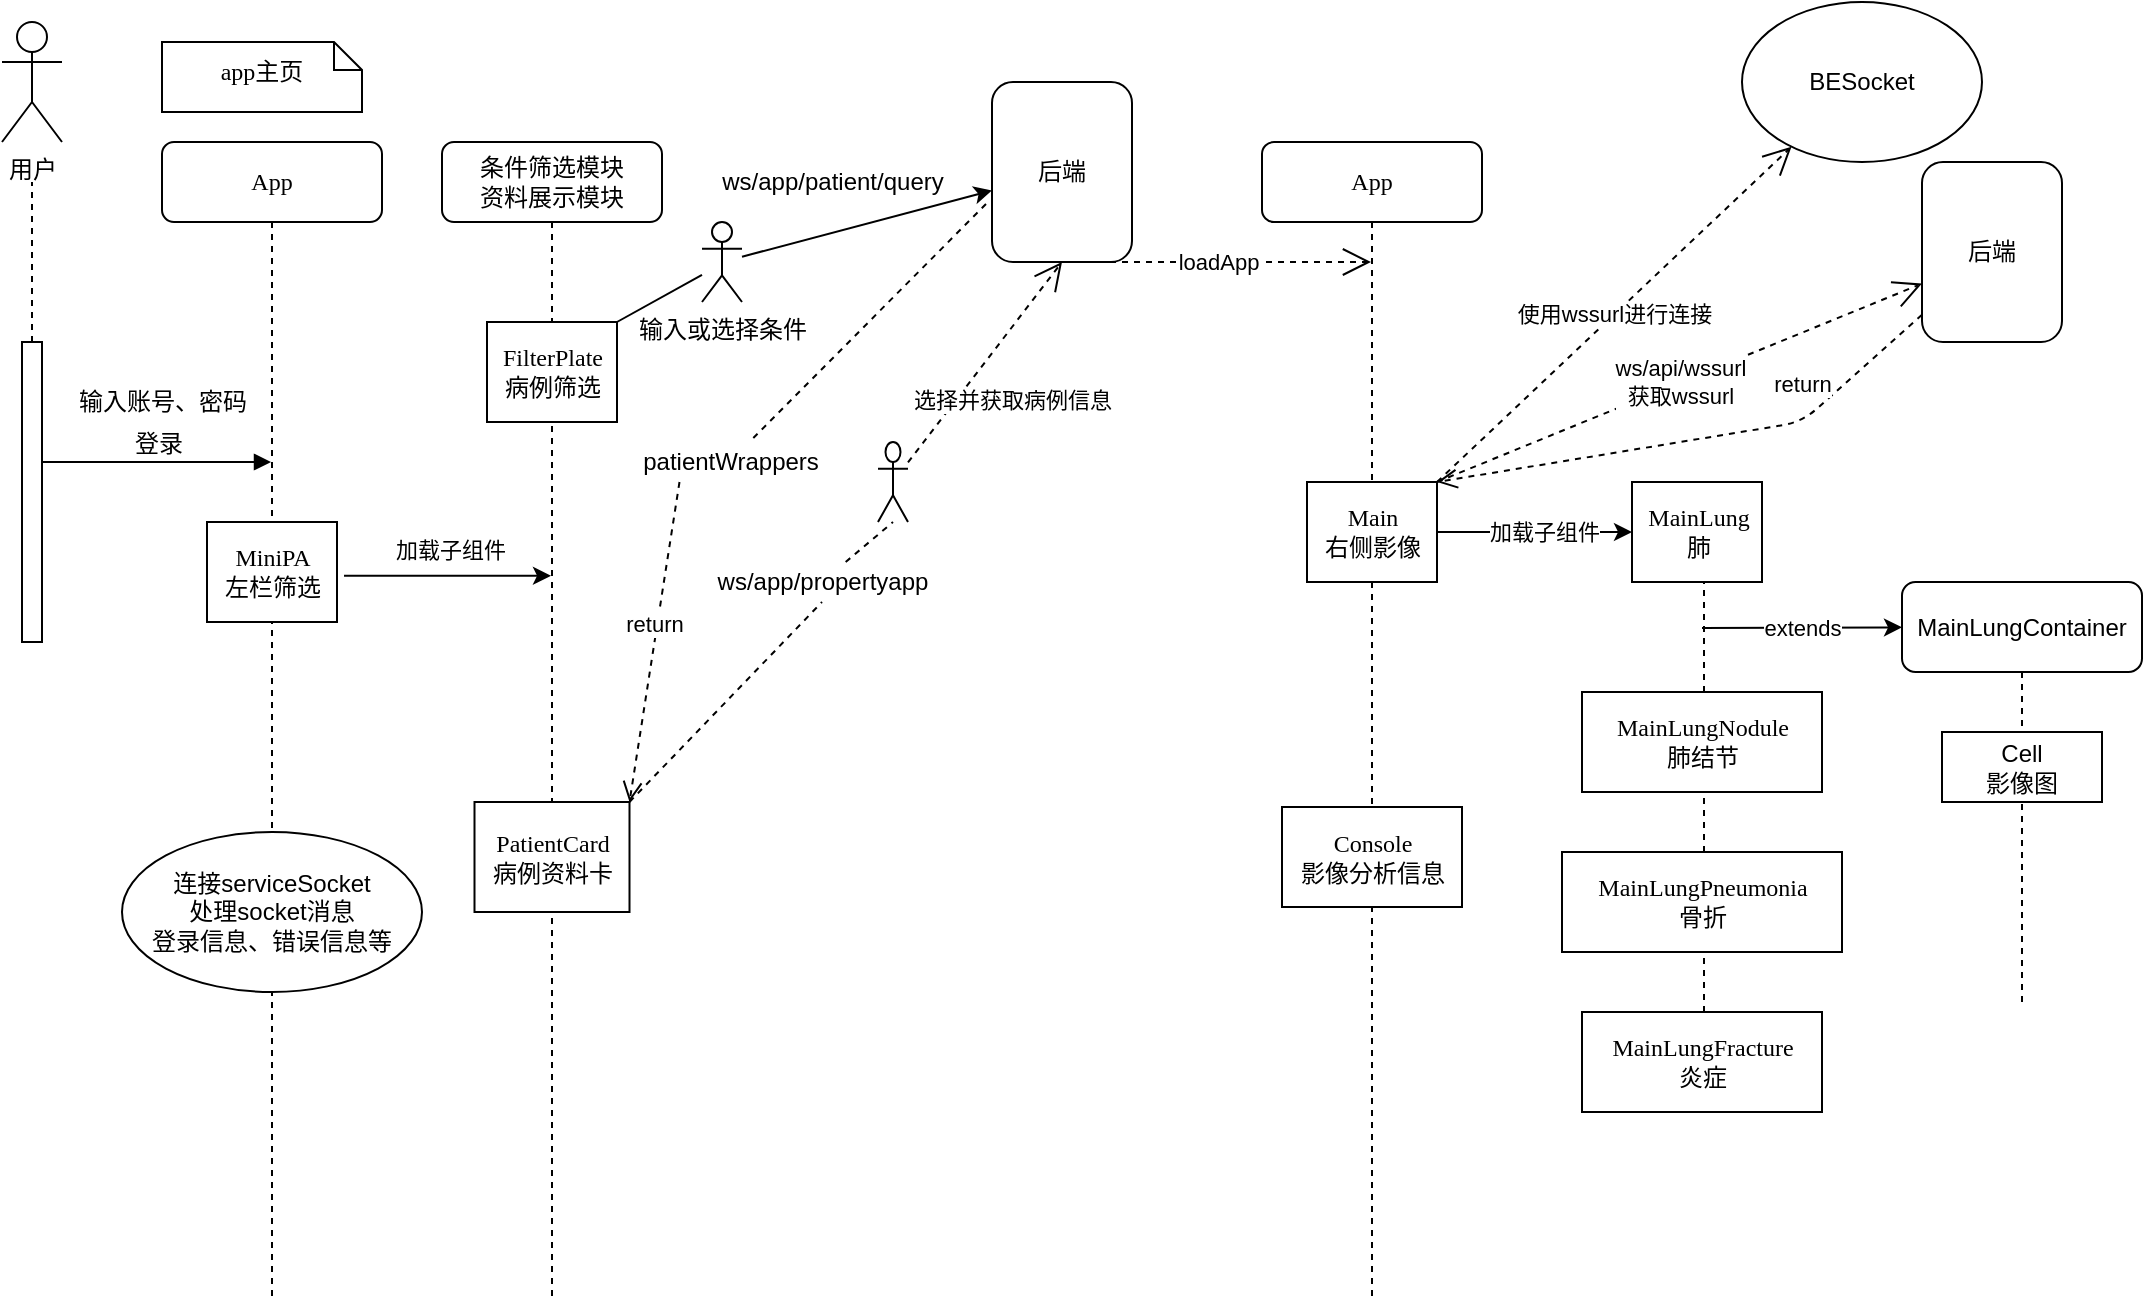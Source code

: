 <mxfile version="14.9.0" type="github">
  <diagram name="Page-1" id="13e1069c-82ec-6db2-03f1-153e76fe0fe0">
    <mxGraphModel dx="1024" dy="594" grid="1" gridSize="10" guides="1" tooltips="1" connect="1" arrows="1" fold="1" page="1" pageScale="1" pageWidth="1100" pageHeight="850" background="none" math="0" shadow="0">
      <root>
        <mxCell id="0" />
        <mxCell id="1" parent="0" />
        <mxCell id="7baba1c4bc27f4b0-2" value="条件筛选模块&lt;br&gt;资料展示模块" style="shape=umlLifeline;perimeter=lifelinePerimeter;whiteSpace=wrap;html=1;container=1;collapsible=0;recursiveResize=0;outlineConnect=0;rounded=1;shadow=0;comic=0;labelBackgroundColor=none;strokeWidth=1;fontFamily=Verdana;fontSize=12;align=center;" parent="1" vertex="1">
          <mxGeometry x="240" y="80" width="110" height="580" as="geometry" />
        </mxCell>
        <mxCell id="7baba1c4bc27f4b0-10" value="FilterPlate&lt;br&gt;病例筛选" style="html=1;points=[];perimeter=orthogonalPerimeter;rounded=0;shadow=0;comic=0;labelBackgroundColor=none;strokeWidth=1;fontFamily=Verdana;fontSize=12;align=center;" parent="7baba1c4bc27f4b0-2" vertex="1">
          <mxGeometry x="22.5" y="90" width="65" height="50" as="geometry" />
        </mxCell>
        <mxCell id="7baba1c4bc27f4b0-8" value="App" style="shape=umlLifeline;perimeter=lifelinePerimeter;whiteSpace=wrap;html=1;container=1;collapsible=0;recursiveResize=0;outlineConnect=0;rounded=1;shadow=0;comic=0;labelBackgroundColor=none;strokeWidth=1;fontFamily=Verdana;fontSize=12;align=center;" parent="1" vertex="1">
          <mxGeometry x="100" y="80" width="110" height="580" as="geometry" />
        </mxCell>
        <mxCell id="7baba1c4bc27f4b0-9" value="MiniPA&lt;br&gt;左栏筛选" style="html=1;points=[];perimeter=orthogonalPerimeter;rounded=0;shadow=0;comic=0;labelBackgroundColor=none;strokeWidth=1;fontFamily=Verdana;fontSize=12;align=center;" parent="7baba1c4bc27f4b0-8" vertex="1">
          <mxGeometry x="22.5" y="190" width="65" height="50" as="geometry" />
        </mxCell>
        <mxCell id="7baba1c4bc27f4b0-40" value="app主页" style="shape=note;whiteSpace=wrap;html=1;size=14;verticalAlign=middle;align=center;spacingTop=-6;rounded=0;shadow=0;comic=0;labelBackgroundColor=none;strokeWidth=1;fontFamily=Verdana;fontSize=12;" parent="1" vertex="1">
          <mxGeometry x="100" y="30" width="100" height="35" as="geometry" />
        </mxCell>
        <mxCell id="CF_FWANQ5Wj2ceeT_asj-1" value="用户" style="shape=umlActor;verticalLabelPosition=bottom;verticalAlign=top;html=1;outlineConnect=0;" parent="1" vertex="1">
          <mxGeometry x="20" y="20" width="30" height="60" as="geometry" />
        </mxCell>
        <mxCell id="CF_FWANQ5Wj2ceeT_asj-2" value="" style="html=1;points=[];perimeter=orthogonalPerimeter;rounded=0;shadow=0;comic=0;labelBackgroundColor=none;strokeWidth=1;fontFamily=Verdana;fontSize=12;align=center;" parent="1" vertex="1">
          <mxGeometry x="30" y="180" width="10" height="150" as="geometry" />
        </mxCell>
        <mxCell id="CF_FWANQ5Wj2ceeT_asj-5" value="" style="endArrow=none;dashed=1;html=1;" parent="1" source="CF_FWANQ5Wj2ceeT_asj-2" edge="1">
          <mxGeometry width="50" height="50" relative="1" as="geometry">
            <mxPoint x="20" y="170" as="sourcePoint" />
            <mxPoint x="35" y="100" as="targetPoint" />
          </mxGeometry>
        </mxCell>
        <mxCell id="CF_FWANQ5Wj2ceeT_asj-6" value="登录" style="html=1;verticalAlign=bottom;endArrow=block;labelBackgroundColor=none;fontFamily=Verdana;fontSize=12;edgeStyle=elbowEdgeStyle;elbow=vertical;" parent="1" target="7baba1c4bc27f4b0-8" edge="1">
          <mxGeometry relative="1" as="geometry">
            <mxPoint x="40" y="240" as="sourcePoint" />
            <mxPoint x="120" y="250" as="targetPoint" />
            <Array as="points">
              <mxPoint x="100" y="240" />
              <mxPoint x="70" y="230" />
            </Array>
          </mxGeometry>
        </mxCell>
        <mxCell id="CF_FWANQ5Wj2ceeT_asj-11" value="输入账号、密码" style="text;html=1;align=center;verticalAlign=middle;resizable=0;points=[];autosize=1;strokeColor=none;" parent="1" vertex="1">
          <mxGeometry x="50" y="200" width="100" height="20" as="geometry" />
        </mxCell>
        <mxCell id="CF_FWANQ5Wj2ceeT_asj-12" value="" style="endArrow=classic;html=1;exitX=1.054;exitY=0.538;exitDx=0;exitDy=0;exitPerimeter=0;" parent="1" source="7baba1c4bc27f4b0-9" target="7baba1c4bc27f4b0-2" edge="1">
          <mxGeometry width="50" height="50" relative="1" as="geometry">
            <mxPoint x="310" y="230" as="sourcePoint" />
            <mxPoint x="360" y="180" as="targetPoint" />
          </mxGeometry>
        </mxCell>
        <mxCell id="CF_FWANQ5Wj2ceeT_asj-13" value="加载子组件" style="edgeLabel;html=1;align=center;verticalAlign=middle;resizable=0;points=[];" parent="CF_FWANQ5Wj2ceeT_asj-12" vertex="1" connectable="0">
          <mxGeometry x="0.298" y="-3" relative="1" as="geometry">
            <mxPoint x="-14" y="-16" as="offset" />
          </mxGeometry>
        </mxCell>
        <mxCell id="CF_FWANQ5Wj2ceeT_asj-14" value="PatientCard&lt;br&gt;病例资料卡" style="html=1;points=[];perimeter=orthogonalPerimeter;rounded=0;shadow=0;comic=0;labelBackgroundColor=none;strokeWidth=1;fontFamily=Verdana;fontSize=12;align=center;" parent="1" vertex="1">
          <mxGeometry x="256.25" y="410" width="77.5" height="55" as="geometry" />
        </mxCell>
        <mxCell id="CF_FWANQ5Wj2ceeT_asj-16" value="" style="endArrow=classic;html=1;startArrow=none;" parent="1" source="GgmhdhTbTPwPxOHPuyEN-37" target="CF_FWANQ5Wj2ceeT_asj-18" edge="1">
          <mxGeometry width="50" height="50" relative="1" as="geometry">
            <mxPoint x="370" y="230" as="sourcePoint" />
            <mxPoint x="500" y="114.783" as="targetPoint" />
          </mxGeometry>
        </mxCell>
        <mxCell id="CF_FWANQ5Wj2ceeT_asj-17" value="ws/app/patient/query" style="text;html=1;align=center;verticalAlign=middle;resizable=0;points=[];autosize=1;strokeColor=none;" parent="1" vertex="1">
          <mxGeometry x="370" y="90" width="130" height="20" as="geometry" />
        </mxCell>
        <mxCell id="CF_FWANQ5Wj2ceeT_asj-18" value="后端" style="rounded=1;whiteSpace=wrap;html=1;gradientColor=none;align=center;verticalAlign=middle;" parent="1" vertex="1">
          <mxGeometry x="515" y="50" width="70" height="90" as="geometry" />
        </mxCell>
        <mxCell id="GgmhdhTbTPwPxOHPuyEN-1" value="return" style="html=1;verticalAlign=bottom;endArrow=open;dashed=1;endSize=8;exitX=0.25;exitY=1;exitDx=0;exitDy=0;startArrow=none;" edge="1" parent="1" source="GgmhdhTbTPwPxOHPuyEN-2" target="CF_FWANQ5Wj2ceeT_asj-14">
          <mxGeometry relative="1" as="geometry">
            <mxPoint x="560" y="310" as="sourcePoint" />
            <mxPoint x="480" y="310" as="targetPoint" />
          </mxGeometry>
        </mxCell>
        <mxCell id="GgmhdhTbTPwPxOHPuyEN-7" value="App" style="shape=umlLifeline;perimeter=lifelinePerimeter;whiteSpace=wrap;html=1;container=1;collapsible=0;recursiveResize=0;outlineConnect=0;rounded=1;shadow=0;comic=0;labelBackgroundColor=none;strokeWidth=1;fontFamily=Verdana;fontSize=12;align=center;" vertex="1" parent="1">
          <mxGeometry x="650" y="80" width="110" height="580" as="geometry" />
        </mxCell>
        <mxCell id="GgmhdhTbTPwPxOHPuyEN-8" value="Console&lt;br&gt;影像分析信息" style="html=1;points=[];perimeter=orthogonalPerimeter;rounded=0;shadow=0;comic=0;labelBackgroundColor=none;strokeWidth=1;fontFamily=Verdana;fontSize=12;align=center;" vertex="1" parent="GgmhdhTbTPwPxOHPuyEN-7">
          <mxGeometry x="10" y="332.5" width="90" height="50" as="geometry" />
        </mxCell>
        <mxCell id="GgmhdhTbTPwPxOHPuyEN-9" value="Main&lt;br&gt;右侧影像" style="html=1;points=[];perimeter=orthogonalPerimeter;rounded=0;shadow=0;comic=0;labelBackgroundColor=none;strokeWidth=1;fontFamily=Verdana;fontSize=12;align=center;" vertex="1" parent="1">
          <mxGeometry x="672.5" y="250" width="65" height="50" as="geometry" />
        </mxCell>
        <mxCell id="GgmhdhTbTPwPxOHPuyEN-10" value="选择并获取病例信息" style="endArrow=open;endSize=12;dashed=1;html=1;entryX=0.5;entryY=1;entryDx=0;entryDy=0;startArrow=none;" edge="1" parent="1" source="GgmhdhTbTPwPxOHPuyEN-32" target="CF_FWANQ5Wj2ceeT_asj-18">
          <mxGeometry x="-0.103" y="-22" width="160" relative="1" as="geometry">
            <mxPoint x="620" y="370" as="sourcePoint" />
            <mxPoint x="535" y="370" as="targetPoint" />
            <Array as="points" />
            <mxPoint as="offset" />
          </mxGeometry>
        </mxCell>
        <mxCell id="GgmhdhTbTPwPxOHPuyEN-2" value="patientWrappers" style="text;html=1;align=center;verticalAlign=middle;resizable=0;points=[];autosize=1;strokeColor=none;" vertex="1" parent="1">
          <mxGeometry x="333.75" y="230" width="100" height="20" as="geometry" />
        </mxCell>
        <mxCell id="GgmhdhTbTPwPxOHPuyEN-11" value="" style="html=1;verticalAlign=bottom;endArrow=none;dashed=1;endSize=8;exitX=-0.043;exitY=0.678;exitDx=0;exitDy=0;exitPerimeter=0;" edge="1" parent="1" source="CF_FWANQ5Wj2ceeT_asj-18" target="GgmhdhTbTPwPxOHPuyEN-2">
          <mxGeometry relative="1" as="geometry">
            <mxPoint x="490" y="140" as="sourcePoint" />
            <mxPoint x="333.75" y="410" as="targetPoint" />
          </mxGeometry>
        </mxCell>
        <mxCell id="GgmhdhTbTPwPxOHPuyEN-13" value="ws/app/propertyapp" style="text;html=1;align=center;verticalAlign=middle;resizable=0;points=[];autosize=1;strokeColor=none;" vertex="1" parent="1">
          <mxGeometry x="370" y="290" width="120" height="20" as="geometry" />
        </mxCell>
        <mxCell id="GgmhdhTbTPwPxOHPuyEN-18" value="" style="endArrow=none;endSize=12;dashed=1;html=1;entryX=0.5;entryY=1;entryDx=0;entryDy=0;" edge="1" parent="1" source="CF_FWANQ5Wj2ceeT_asj-14" target="GgmhdhTbTPwPxOHPuyEN-13">
          <mxGeometry width="160" relative="1" as="geometry">
            <mxPoint x="333.75" y="410" as="sourcePoint" />
            <mxPoint x="535" y="170" as="targetPoint" />
          </mxGeometry>
        </mxCell>
        <mxCell id="GgmhdhTbTPwPxOHPuyEN-19" value="loadApp" style="endArrow=open;endSize=12;dashed=1;html=1;exitX=0.5;exitY=1;exitDx=0;exitDy=0;" edge="1" parent="1" source="CF_FWANQ5Wj2ceeT_asj-18" target="GgmhdhTbTPwPxOHPuyEN-7">
          <mxGeometry width="160" relative="1" as="geometry">
            <mxPoint x="450" y="270" as="sourcePoint" />
            <mxPoint x="700" y="180" as="targetPoint" />
          </mxGeometry>
        </mxCell>
        <mxCell id="GgmhdhTbTPwPxOHPuyEN-20" value="BESocket" style="ellipse;whiteSpace=wrap;html=1;" vertex="1" parent="1">
          <mxGeometry x="890" y="10" width="120" height="80" as="geometry" />
        </mxCell>
        <mxCell id="GgmhdhTbTPwPxOHPuyEN-23" value="后端" style="rounded=1;whiteSpace=wrap;html=1;gradientColor=none;align=center;verticalAlign=middle;" vertex="1" parent="1">
          <mxGeometry x="980" y="90" width="70" height="90" as="geometry" />
        </mxCell>
        <mxCell id="GgmhdhTbTPwPxOHPuyEN-24" value="ws/api/wssurl&lt;br&gt;获取wssurl" style="endArrow=open;endSize=12;dashed=1;html=1;" edge="1" parent="1" source="GgmhdhTbTPwPxOHPuyEN-9" target="GgmhdhTbTPwPxOHPuyEN-23">
          <mxGeometry width="160" relative="1" as="geometry">
            <mxPoint x="780" y="280" as="sourcePoint" />
            <mxPoint x="610" y="270" as="targetPoint" />
          </mxGeometry>
        </mxCell>
        <mxCell id="GgmhdhTbTPwPxOHPuyEN-26" value="return" style="html=1;verticalAlign=bottom;endArrow=open;dashed=1;endSize=8;" edge="1" parent="1" source="GgmhdhTbTPwPxOHPuyEN-23" target="GgmhdhTbTPwPxOHPuyEN-9">
          <mxGeometry x="-0.444" y="-7" relative="1" as="geometry">
            <mxPoint x="570" y="260" as="sourcePoint" />
            <mxPoint x="738" y="264" as="targetPoint" />
            <Array as="points">
              <mxPoint x="920" y="220" />
            </Array>
            <mxPoint as="offset" />
          </mxGeometry>
        </mxCell>
        <mxCell id="GgmhdhTbTPwPxOHPuyEN-27" value="使用wssurl进行连接" style="endArrow=open;endSize=12;dashed=1;html=1;" edge="1" parent="1" source="GgmhdhTbTPwPxOHPuyEN-9" target="GgmhdhTbTPwPxOHPuyEN-20">
          <mxGeometry width="160" relative="1" as="geometry">
            <mxPoint x="720" y="220" as="sourcePoint" />
            <mxPoint x="880" y="220" as="targetPoint" />
          </mxGeometry>
        </mxCell>
        <mxCell id="GgmhdhTbTPwPxOHPuyEN-28" value="连接serviceSocket&lt;br&gt;处理socket消息&lt;br&gt;登录信息、错误信息等" style="ellipse;whiteSpace=wrap;html=1;" vertex="1" parent="1">
          <mxGeometry x="80" y="425" width="150" height="80" as="geometry" />
        </mxCell>
        <mxCell id="GgmhdhTbTPwPxOHPuyEN-29" value="MainLung&lt;br&gt;肺" style="html=1;points=[];perimeter=orthogonalPerimeter;rounded=0;shadow=0;comic=0;labelBackgroundColor=none;strokeWidth=1;fontFamily=Verdana;fontSize=12;align=center;" vertex="1" parent="1">
          <mxGeometry x="835" y="250" width="65" height="50" as="geometry" />
        </mxCell>
        <mxCell id="GgmhdhTbTPwPxOHPuyEN-30" value="" style="endArrow=classic;html=1;" edge="1" parent="1" source="GgmhdhTbTPwPxOHPuyEN-9" target="GgmhdhTbTPwPxOHPuyEN-29">
          <mxGeometry width="50" height="50" relative="1" as="geometry">
            <mxPoint x="850" y="360" as="sourcePoint" />
            <mxPoint x="900" y="310" as="targetPoint" />
          </mxGeometry>
        </mxCell>
        <mxCell id="GgmhdhTbTPwPxOHPuyEN-31" value="加载子组件" style="edgeLabel;html=1;align=center;verticalAlign=middle;resizable=0;points=[];" vertex="1" connectable="0" parent="GgmhdhTbTPwPxOHPuyEN-30">
          <mxGeometry x="-0.143" y="-1" relative="1" as="geometry">
            <mxPoint x="11" y="-1" as="offset" />
          </mxGeometry>
        </mxCell>
        <mxCell id="GgmhdhTbTPwPxOHPuyEN-32" value="" style="shape=umlActor;verticalLabelPosition=bottom;verticalAlign=top;html=1;outlineConnect=0;" vertex="1" parent="1">
          <mxGeometry x="458" y="230" width="15" height="40" as="geometry" />
        </mxCell>
        <mxCell id="GgmhdhTbTPwPxOHPuyEN-33" value="" style="endArrow=none;endSize=12;dashed=1;html=1;entryX=0.5;entryY=1;entryDx=0;entryDy=0;startArrow=none;" edge="1" parent="1" source="GgmhdhTbTPwPxOHPuyEN-13" target="GgmhdhTbTPwPxOHPuyEN-32">
          <mxGeometry width="160" relative="1" as="geometry">
            <mxPoint x="440" y="290" as="sourcePoint" />
            <mxPoint x="550" y="140" as="targetPoint" />
          </mxGeometry>
        </mxCell>
        <mxCell id="GgmhdhTbTPwPxOHPuyEN-37" value="输入或选择条件" style="shape=umlActor;verticalLabelPosition=bottom;verticalAlign=top;html=1;outlineConnect=0;" vertex="1" parent="1">
          <mxGeometry x="370" y="120" width="20" height="40" as="geometry" />
        </mxCell>
        <mxCell id="GgmhdhTbTPwPxOHPuyEN-38" value="" style="endArrow=none;html=1;" edge="1" parent="1" source="7baba1c4bc27f4b0-10" target="GgmhdhTbTPwPxOHPuyEN-37">
          <mxGeometry width="50" height="50" relative="1" as="geometry">
            <mxPoint x="327.5" y="170" as="sourcePoint" />
            <mxPoint x="515" y="108.725" as="targetPoint" />
          </mxGeometry>
        </mxCell>
        <mxCell id="GgmhdhTbTPwPxOHPuyEN-51" value="" style="endArrow=none;dashed=1;html=1;startArrow=none;" edge="1" parent="1" target="GgmhdhTbTPwPxOHPuyEN-29">
          <mxGeometry width="50" height="50" relative="1" as="geometry">
            <mxPoint x="871" y="355" as="sourcePoint" />
            <mxPoint x="871" y="285" as="targetPoint" />
          </mxGeometry>
        </mxCell>
        <mxCell id="GgmhdhTbTPwPxOHPuyEN-46" value="MainLungNodule&lt;br&gt;肺结节" style="html=1;points=[];perimeter=orthogonalPerimeter;rounded=0;shadow=0;comic=0;labelBackgroundColor=none;strokeWidth=1;fontFamily=Verdana;fontSize=12;align=center;" vertex="1" parent="1">
          <mxGeometry x="810" y="355" width="120" height="50" as="geometry" />
        </mxCell>
        <mxCell id="GgmhdhTbTPwPxOHPuyEN-52" value="" style="endArrow=none;dashed=1;html=1;startArrow=none;" edge="1" parent="1">
          <mxGeometry width="50" height="50" relative="1" as="geometry">
            <mxPoint x="871" y="435" as="sourcePoint" />
            <mxPoint x="871" y="405" as="targetPoint" />
          </mxGeometry>
        </mxCell>
        <mxCell id="GgmhdhTbTPwPxOHPuyEN-47" value="MainLungPneumonia&lt;br&gt;骨折" style="html=1;points=[];perimeter=orthogonalPerimeter;rounded=0;shadow=0;comic=0;labelBackgroundColor=none;strokeWidth=1;fontFamily=Verdana;fontSize=12;align=center;" vertex="1" parent="1">
          <mxGeometry x="800" y="435" width="140" height="50" as="geometry" />
        </mxCell>
        <mxCell id="GgmhdhTbTPwPxOHPuyEN-53" value="" style="endArrow=none;dashed=1;html=1;startArrow=none;" edge="1" parent="1">
          <mxGeometry width="50" height="50" relative="1" as="geometry">
            <mxPoint x="871" y="515" as="sourcePoint" />
            <mxPoint x="871" y="485" as="targetPoint" />
          </mxGeometry>
        </mxCell>
        <mxCell id="GgmhdhTbTPwPxOHPuyEN-48" value="MainLungFracture&lt;br&gt;炎症" style="html=1;points=[];perimeter=orthogonalPerimeter;rounded=0;shadow=0;comic=0;labelBackgroundColor=none;strokeWidth=1;fontFamily=Verdana;fontSize=12;align=center;" vertex="1" parent="1">
          <mxGeometry x="810" y="515" width="120" height="50" as="geometry" />
        </mxCell>
        <mxCell id="GgmhdhTbTPwPxOHPuyEN-57" value="MainLungContainer" style="rounded=1;whiteSpace=wrap;html=1;" vertex="1" parent="1">
          <mxGeometry x="970" y="300" width="120" height="45" as="geometry" />
        </mxCell>
        <mxCell id="GgmhdhTbTPwPxOHPuyEN-58" value="extends" style="endArrow=classic;html=1;" edge="1" parent="1" target="GgmhdhTbTPwPxOHPuyEN-57">
          <mxGeometry width="50" height="50" relative="1" as="geometry">
            <mxPoint x="870" y="323" as="sourcePoint" />
            <mxPoint x="1020" y="400" as="targetPoint" />
          </mxGeometry>
        </mxCell>
        <mxCell id="GgmhdhTbTPwPxOHPuyEN-59" value="" style="endArrow=none;dashed=1;html=1;" edge="1" parent="1" target="GgmhdhTbTPwPxOHPuyEN-57">
          <mxGeometry width="50" height="50" relative="1" as="geometry">
            <mxPoint x="1030" y="510" as="sourcePoint" />
            <mxPoint x="1020" y="400" as="targetPoint" />
          </mxGeometry>
        </mxCell>
        <mxCell id="GgmhdhTbTPwPxOHPuyEN-60" value="Cell&lt;br&gt;影像图" style="rounded=0;whiteSpace=wrap;html=1;" vertex="1" parent="1">
          <mxGeometry x="990" y="375" width="80" height="35" as="geometry" />
        </mxCell>
      </root>
    </mxGraphModel>
  </diagram>
</mxfile>
